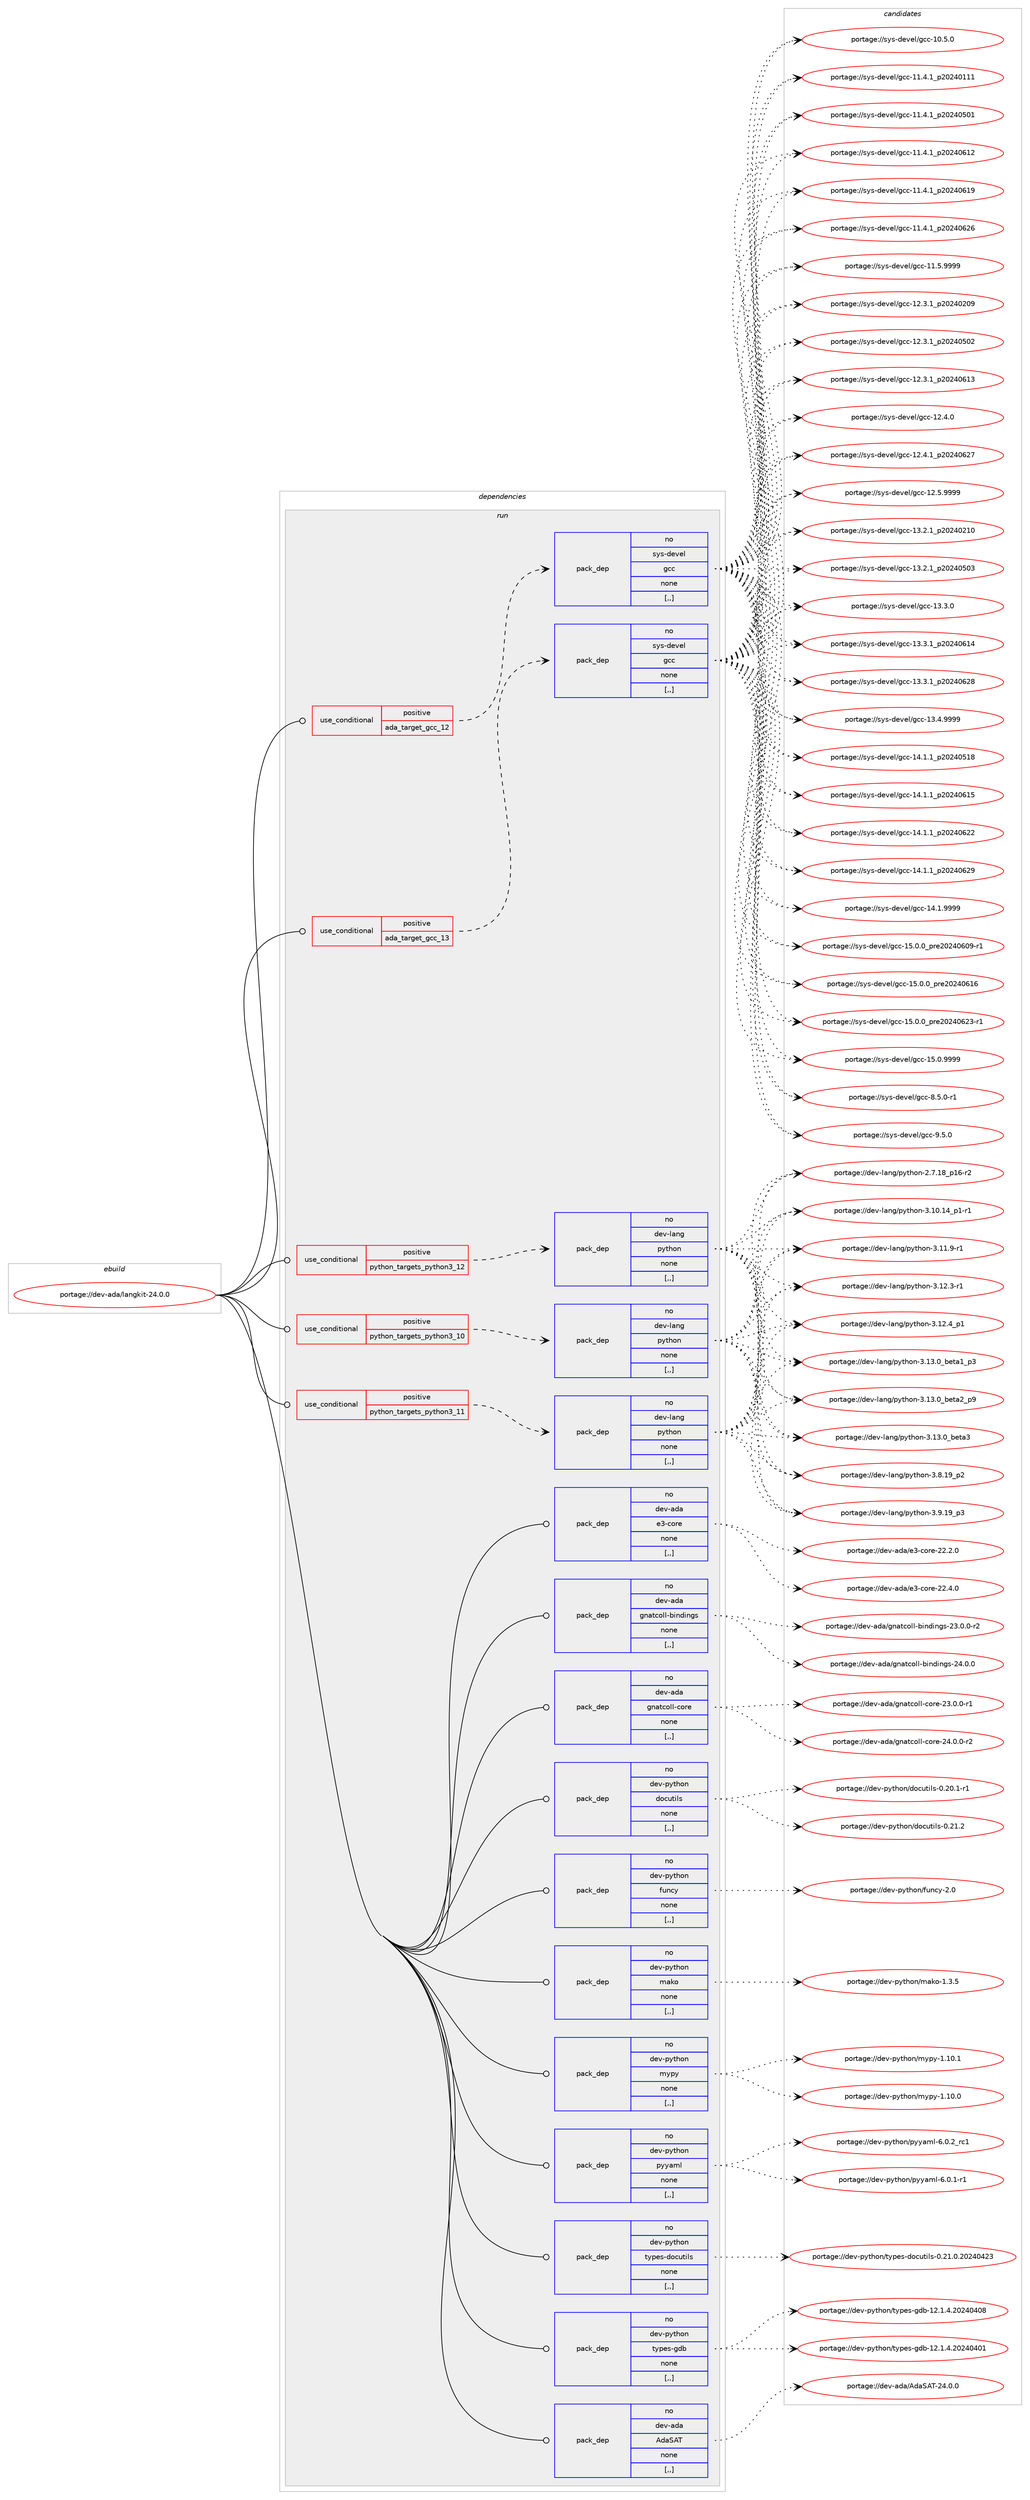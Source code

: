 digraph prolog {

# *************
# Graph options
# *************

newrank=true;
concentrate=true;
compound=true;
graph [rankdir=LR,fontname=Helvetica,fontsize=10,ranksep=1.5];#, ranksep=2.5, nodesep=0.2];
edge  [arrowhead=vee];
node  [fontname=Helvetica,fontsize=10];

# **********
# The ebuild
# **********

subgraph cluster_leftcol {
color=gray;
rank=same;
label=<<i>ebuild</i>>;
id [label="portage://dev-ada/langkit-24.0.0", color=red, width=4, href="../dev-ada/langkit-24.0.0.svg"];
}

# ****************
# The dependencies
# ****************

subgraph cluster_midcol {
color=gray;
label=<<i>dependencies</i>>;
subgraph cluster_compile {
fillcolor="#eeeeee";
style=filled;
label=<<i>compile</i>>;
}
subgraph cluster_compileandrun {
fillcolor="#eeeeee";
style=filled;
label=<<i>compile and run</i>>;
}
subgraph cluster_run {
fillcolor="#eeeeee";
style=filled;
label=<<i>run</i>>;
subgraph cond16151 {
dependency62562 [label=<<TABLE BORDER="0" CELLBORDER="1" CELLSPACING="0" CELLPADDING="4"><TR><TD ROWSPAN="3" CELLPADDING="10">use_conditional</TD></TR><TR><TD>positive</TD></TR><TR><TD>ada_target_gcc_12</TD></TR></TABLE>>, shape=none, color=red];
subgraph pack45520 {
dependency62563 [label=<<TABLE BORDER="0" CELLBORDER="1" CELLSPACING="0" CELLPADDING="4" WIDTH="220"><TR><TD ROWSPAN="6" CELLPADDING="30">pack_dep</TD></TR><TR><TD WIDTH="110">no</TD></TR><TR><TD>sys-devel</TD></TR><TR><TD>gcc</TD></TR><TR><TD>none</TD></TR><TR><TD>[,,]</TD></TR></TABLE>>, shape=none, color=blue];
}
dependency62562:e -> dependency62563:w [weight=20,style="dashed",arrowhead="vee"];
}
id:e -> dependency62562:w [weight=20,style="solid",arrowhead="odot"];
subgraph cond16152 {
dependency62564 [label=<<TABLE BORDER="0" CELLBORDER="1" CELLSPACING="0" CELLPADDING="4"><TR><TD ROWSPAN="3" CELLPADDING="10">use_conditional</TD></TR><TR><TD>positive</TD></TR><TR><TD>ada_target_gcc_13</TD></TR></TABLE>>, shape=none, color=red];
subgraph pack45521 {
dependency62565 [label=<<TABLE BORDER="0" CELLBORDER="1" CELLSPACING="0" CELLPADDING="4" WIDTH="220"><TR><TD ROWSPAN="6" CELLPADDING="30">pack_dep</TD></TR><TR><TD WIDTH="110">no</TD></TR><TR><TD>sys-devel</TD></TR><TR><TD>gcc</TD></TR><TR><TD>none</TD></TR><TR><TD>[,,]</TD></TR></TABLE>>, shape=none, color=blue];
}
dependency62564:e -> dependency62565:w [weight=20,style="dashed",arrowhead="vee"];
}
id:e -> dependency62564:w [weight=20,style="solid",arrowhead="odot"];
subgraph cond16153 {
dependency62566 [label=<<TABLE BORDER="0" CELLBORDER="1" CELLSPACING="0" CELLPADDING="4"><TR><TD ROWSPAN="3" CELLPADDING="10">use_conditional</TD></TR><TR><TD>positive</TD></TR><TR><TD>python_targets_python3_10</TD></TR></TABLE>>, shape=none, color=red];
subgraph pack45522 {
dependency62567 [label=<<TABLE BORDER="0" CELLBORDER="1" CELLSPACING="0" CELLPADDING="4" WIDTH="220"><TR><TD ROWSPAN="6" CELLPADDING="30">pack_dep</TD></TR><TR><TD WIDTH="110">no</TD></TR><TR><TD>dev-lang</TD></TR><TR><TD>python</TD></TR><TR><TD>none</TD></TR><TR><TD>[,,]</TD></TR></TABLE>>, shape=none, color=blue];
}
dependency62566:e -> dependency62567:w [weight=20,style="dashed",arrowhead="vee"];
}
id:e -> dependency62566:w [weight=20,style="solid",arrowhead="odot"];
subgraph cond16154 {
dependency62568 [label=<<TABLE BORDER="0" CELLBORDER="1" CELLSPACING="0" CELLPADDING="4"><TR><TD ROWSPAN="3" CELLPADDING="10">use_conditional</TD></TR><TR><TD>positive</TD></TR><TR><TD>python_targets_python3_11</TD></TR></TABLE>>, shape=none, color=red];
subgraph pack45523 {
dependency62569 [label=<<TABLE BORDER="0" CELLBORDER="1" CELLSPACING="0" CELLPADDING="4" WIDTH="220"><TR><TD ROWSPAN="6" CELLPADDING="30">pack_dep</TD></TR><TR><TD WIDTH="110">no</TD></TR><TR><TD>dev-lang</TD></TR><TR><TD>python</TD></TR><TR><TD>none</TD></TR><TR><TD>[,,]</TD></TR></TABLE>>, shape=none, color=blue];
}
dependency62568:e -> dependency62569:w [weight=20,style="dashed",arrowhead="vee"];
}
id:e -> dependency62568:w [weight=20,style="solid",arrowhead="odot"];
subgraph cond16155 {
dependency62570 [label=<<TABLE BORDER="0" CELLBORDER="1" CELLSPACING="0" CELLPADDING="4"><TR><TD ROWSPAN="3" CELLPADDING="10">use_conditional</TD></TR><TR><TD>positive</TD></TR><TR><TD>python_targets_python3_12</TD></TR></TABLE>>, shape=none, color=red];
subgraph pack45524 {
dependency62571 [label=<<TABLE BORDER="0" CELLBORDER="1" CELLSPACING="0" CELLPADDING="4" WIDTH="220"><TR><TD ROWSPAN="6" CELLPADDING="30">pack_dep</TD></TR><TR><TD WIDTH="110">no</TD></TR><TR><TD>dev-lang</TD></TR><TR><TD>python</TD></TR><TR><TD>none</TD></TR><TR><TD>[,,]</TD></TR></TABLE>>, shape=none, color=blue];
}
dependency62570:e -> dependency62571:w [weight=20,style="dashed",arrowhead="vee"];
}
id:e -> dependency62570:w [weight=20,style="solid",arrowhead="odot"];
subgraph pack45525 {
dependency62572 [label=<<TABLE BORDER="0" CELLBORDER="1" CELLSPACING="0" CELLPADDING="4" WIDTH="220"><TR><TD ROWSPAN="6" CELLPADDING="30">pack_dep</TD></TR><TR><TD WIDTH="110">no</TD></TR><TR><TD>dev-ada</TD></TR><TR><TD>AdaSAT</TD></TR><TR><TD>none</TD></TR><TR><TD>[,,]</TD></TR></TABLE>>, shape=none, color=blue];
}
id:e -> dependency62572:w [weight=20,style="solid",arrowhead="odot"];
subgraph pack45526 {
dependency62573 [label=<<TABLE BORDER="0" CELLBORDER="1" CELLSPACING="0" CELLPADDING="4" WIDTH="220"><TR><TD ROWSPAN="6" CELLPADDING="30">pack_dep</TD></TR><TR><TD WIDTH="110">no</TD></TR><TR><TD>dev-ada</TD></TR><TR><TD>e3-core</TD></TR><TR><TD>none</TD></TR><TR><TD>[,,]</TD></TR></TABLE>>, shape=none, color=blue];
}
id:e -> dependency62573:w [weight=20,style="solid",arrowhead="odot"];
subgraph pack45527 {
dependency62574 [label=<<TABLE BORDER="0" CELLBORDER="1" CELLSPACING="0" CELLPADDING="4" WIDTH="220"><TR><TD ROWSPAN="6" CELLPADDING="30">pack_dep</TD></TR><TR><TD WIDTH="110">no</TD></TR><TR><TD>dev-ada</TD></TR><TR><TD>gnatcoll-bindings</TD></TR><TR><TD>none</TD></TR><TR><TD>[,,]</TD></TR></TABLE>>, shape=none, color=blue];
}
id:e -> dependency62574:w [weight=20,style="solid",arrowhead="odot"];
subgraph pack45528 {
dependency62575 [label=<<TABLE BORDER="0" CELLBORDER="1" CELLSPACING="0" CELLPADDING="4" WIDTH="220"><TR><TD ROWSPAN="6" CELLPADDING="30">pack_dep</TD></TR><TR><TD WIDTH="110">no</TD></TR><TR><TD>dev-ada</TD></TR><TR><TD>gnatcoll-core</TD></TR><TR><TD>none</TD></TR><TR><TD>[,,]</TD></TR></TABLE>>, shape=none, color=blue];
}
id:e -> dependency62575:w [weight=20,style="solid",arrowhead="odot"];
subgraph pack45529 {
dependency62576 [label=<<TABLE BORDER="0" CELLBORDER="1" CELLSPACING="0" CELLPADDING="4" WIDTH="220"><TR><TD ROWSPAN="6" CELLPADDING="30">pack_dep</TD></TR><TR><TD WIDTH="110">no</TD></TR><TR><TD>dev-python</TD></TR><TR><TD>docutils</TD></TR><TR><TD>none</TD></TR><TR><TD>[,,]</TD></TR></TABLE>>, shape=none, color=blue];
}
id:e -> dependency62576:w [weight=20,style="solid",arrowhead="odot"];
subgraph pack45530 {
dependency62577 [label=<<TABLE BORDER="0" CELLBORDER="1" CELLSPACING="0" CELLPADDING="4" WIDTH="220"><TR><TD ROWSPAN="6" CELLPADDING="30">pack_dep</TD></TR><TR><TD WIDTH="110">no</TD></TR><TR><TD>dev-python</TD></TR><TR><TD>funcy</TD></TR><TR><TD>none</TD></TR><TR><TD>[,,]</TD></TR></TABLE>>, shape=none, color=blue];
}
id:e -> dependency62577:w [weight=20,style="solid",arrowhead="odot"];
subgraph pack45531 {
dependency62578 [label=<<TABLE BORDER="0" CELLBORDER="1" CELLSPACING="0" CELLPADDING="4" WIDTH="220"><TR><TD ROWSPAN="6" CELLPADDING="30">pack_dep</TD></TR><TR><TD WIDTH="110">no</TD></TR><TR><TD>dev-python</TD></TR><TR><TD>mako</TD></TR><TR><TD>none</TD></TR><TR><TD>[,,]</TD></TR></TABLE>>, shape=none, color=blue];
}
id:e -> dependency62578:w [weight=20,style="solid",arrowhead="odot"];
subgraph pack45532 {
dependency62579 [label=<<TABLE BORDER="0" CELLBORDER="1" CELLSPACING="0" CELLPADDING="4" WIDTH="220"><TR><TD ROWSPAN="6" CELLPADDING="30">pack_dep</TD></TR><TR><TD WIDTH="110">no</TD></TR><TR><TD>dev-python</TD></TR><TR><TD>mypy</TD></TR><TR><TD>none</TD></TR><TR><TD>[,,]</TD></TR></TABLE>>, shape=none, color=blue];
}
id:e -> dependency62579:w [weight=20,style="solid",arrowhead="odot"];
subgraph pack45533 {
dependency62580 [label=<<TABLE BORDER="0" CELLBORDER="1" CELLSPACING="0" CELLPADDING="4" WIDTH="220"><TR><TD ROWSPAN="6" CELLPADDING="30">pack_dep</TD></TR><TR><TD WIDTH="110">no</TD></TR><TR><TD>dev-python</TD></TR><TR><TD>pyyaml</TD></TR><TR><TD>none</TD></TR><TR><TD>[,,]</TD></TR></TABLE>>, shape=none, color=blue];
}
id:e -> dependency62580:w [weight=20,style="solid",arrowhead="odot"];
subgraph pack45534 {
dependency62581 [label=<<TABLE BORDER="0" CELLBORDER="1" CELLSPACING="0" CELLPADDING="4" WIDTH="220"><TR><TD ROWSPAN="6" CELLPADDING="30">pack_dep</TD></TR><TR><TD WIDTH="110">no</TD></TR><TR><TD>dev-python</TD></TR><TR><TD>types-docutils</TD></TR><TR><TD>none</TD></TR><TR><TD>[,,]</TD></TR></TABLE>>, shape=none, color=blue];
}
id:e -> dependency62581:w [weight=20,style="solid",arrowhead="odot"];
subgraph pack45535 {
dependency62582 [label=<<TABLE BORDER="0" CELLBORDER="1" CELLSPACING="0" CELLPADDING="4" WIDTH="220"><TR><TD ROWSPAN="6" CELLPADDING="30">pack_dep</TD></TR><TR><TD WIDTH="110">no</TD></TR><TR><TD>dev-python</TD></TR><TR><TD>types-gdb</TD></TR><TR><TD>none</TD></TR><TR><TD>[,,]</TD></TR></TABLE>>, shape=none, color=blue];
}
id:e -> dependency62582:w [weight=20,style="solid",arrowhead="odot"];
}
}

# **************
# The candidates
# **************

subgraph cluster_choices {
rank=same;
color=gray;
label=<<i>candidates</i>>;

subgraph choice45520 {
color=black;
nodesep=1;
choice1151211154510010111810110847103999945494846534648 [label="portage://sys-devel/gcc-10.5.0", color=red, width=4,href="../sys-devel/gcc-10.5.0.svg"];
choice1151211154510010111810110847103999945494946524649951125048505248494949 [label="portage://sys-devel/gcc-11.4.1_p20240111", color=red, width=4,href="../sys-devel/gcc-11.4.1_p20240111.svg"];
choice1151211154510010111810110847103999945494946524649951125048505248534849 [label="portage://sys-devel/gcc-11.4.1_p20240501", color=red, width=4,href="../sys-devel/gcc-11.4.1_p20240501.svg"];
choice1151211154510010111810110847103999945494946524649951125048505248544950 [label="portage://sys-devel/gcc-11.4.1_p20240612", color=red, width=4,href="../sys-devel/gcc-11.4.1_p20240612.svg"];
choice1151211154510010111810110847103999945494946524649951125048505248544957 [label="portage://sys-devel/gcc-11.4.1_p20240619", color=red, width=4,href="../sys-devel/gcc-11.4.1_p20240619.svg"];
choice1151211154510010111810110847103999945494946524649951125048505248545054 [label="portage://sys-devel/gcc-11.4.1_p20240626", color=red, width=4,href="../sys-devel/gcc-11.4.1_p20240626.svg"];
choice1151211154510010111810110847103999945494946534657575757 [label="portage://sys-devel/gcc-11.5.9999", color=red, width=4,href="../sys-devel/gcc-11.5.9999.svg"];
choice1151211154510010111810110847103999945495046514649951125048505248504857 [label="portage://sys-devel/gcc-12.3.1_p20240209", color=red, width=4,href="../sys-devel/gcc-12.3.1_p20240209.svg"];
choice1151211154510010111810110847103999945495046514649951125048505248534850 [label="portage://sys-devel/gcc-12.3.1_p20240502", color=red, width=4,href="../sys-devel/gcc-12.3.1_p20240502.svg"];
choice1151211154510010111810110847103999945495046514649951125048505248544951 [label="portage://sys-devel/gcc-12.3.1_p20240613", color=red, width=4,href="../sys-devel/gcc-12.3.1_p20240613.svg"];
choice1151211154510010111810110847103999945495046524648 [label="portage://sys-devel/gcc-12.4.0", color=red, width=4,href="../sys-devel/gcc-12.4.0.svg"];
choice1151211154510010111810110847103999945495046524649951125048505248545055 [label="portage://sys-devel/gcc-12.4.1_p20240627", color=red, width=4,href="../sys-devel/gcc-12.4.1_p20240627.svg"];
choice1151211154510010111810110847103999945495046534657575757 [label="portage://sys-devel/gcc-12.5.9999", color=red, width=4,href="../sys-devel/gcc-12.5.9999.svg"];
choice1151211154510010111810110847103999945495146504649951125048505248504948 [label="portage://sys-devel/gcc-13.2.1_p20240210", color=red, width=4,href="../sys-devel/gcc-13.2.1_p20240210.svg"];
choice1151211154510010111810110847103999945495146504649951125048505248534851 [label="portage://sys-devel/gcc-13.2.1_p20240503", color=red, width=4,href="../sys-devel/gcc-13.2.1_p20240503.svg"];
choice1151211154510010111810110847103999945495146514648 [label="portage://sys-devel/gcc-13.3.0", color=red, width=4,href="../sys-devel/gcc-13.3.0.svg"];
choice1151211154510010111810110847103999945495146514649951125048505248544952 [label="portage://sys-devel/gcc-13.3.1_p20240614", color=red, width=4,href="../sys-devel/gcc-13.3.1_p20240614.svg"];
choice1151211154510010111810110847103999945495146514649951125048505248545056 [label="portage://sys-devel/gcc-13.3.1_p20240628", color=red, width=4,href="../sys-devel/gcc-13.3.1_p20240628.svg"];
choice1151211154510010111810110847103999945495146524657575757 [label="portage://sys-devel/gcc-13.4.9999", color=red, width=4,href="../sys-devel/gcc-13.4.9999.svg"];
choice1151211154510010111810110847103999945495246494649951125048505248534956 [label="portage://sys-devel/gcc-14.1.1_p20240518", color=red, width=4,href="../sys-devel/gcc-14.1.1_p20240518.svg"];
choice1151211154510010111810110847103999945495246494649951125048505248544953 [label="portage://sys-devel/gcc-14.1.1_p20240615", color=red, width=4,href="../sys-devel/gcc-14.1.1_p20240615.svg"];
choice1151211154510010111810110847103999945495246494649951125048505248545050 [label="portage://sys-devel/gcc-14.1.1_p20240622", color=red, width=4,href="../sys-devel/gcc-14.1.1_p20240622.svg"];
choice1151211154510010111810110847103999945495246494649951125048505248545057 [label="portage://sys-devel/gcc-14.1.1_p20240629", color=red, width=4,href="../sys-devel/gcc-14.1.1_p20240629.svg"];
choice1151211154510010111810110847103999945495246494657575757 [label="portage://sys-devel/gcc-14.1.9999", color=red, width=4,href="../sys-devel/gcc-14.1.9999.svg"];
choice11512111545100101118101108471039999454953464846489511211410150485052485448574511449 [label="portage://sys-devel/gcc-15.0.0_pre20240609-r1", color=red, width=4,href="../sys-devel/gcc-15.0.0_pre20240609-r1.svg"];
choice1151211154510010111810110847103999945495346484648951121141015048505248544954 [label="portage://sys-devel/gcc-15.0.0_pre20240616", color=red, width=4,href="../sys-devel/gcc-15.0.0_pre20240616.svg"];
choice11512111545100101118101108471039999454953464846489511211410150485052485450514511449 [label="portage://sys-devel/gcc-15.0.0_pre20240623-r1", color=red, width=4,href="../sys-devel/gcc-15.0.0_pre20240623-r1.svg"];
choice1151211154510010111810110847103999945495346484657575757 [label="portage://sys-devel/gcc-15.0.9999", color=red, width=4,href="../sys-devel/gcc-15.0.9999.svg"];
choice115121115451001011181011084710399994556465346484511449 [label="portage://sys-devel/gcc-8.5.0-r1", color=red, width=4,href="../sys-devel/gcc-8.5.0-r1.svg"];
choice11512111545100101118101108471039999455746534648 [label="portage://sys-devel/gcc-9.5.0", color=red, width=4,href="../sys-devel/gcc-9.5.0.svg"];
dependency62563:e -> choice1151211154510010111810110847103999945494846534648:w [style=dotted,weight="100"];
dependency62563:e -> choice1151211154510010111810110847103999945494946524649951125048505248494949:w [style=dotted,weight="100"];
dependency62563:e -> choice1151211154510010111810110847103999945494946524649951125048505248534849:w [style=dotted,weight="100"];
dependency62563:e -> choice1151211154510010111810110847103999945494946524649951125048505248544950:w [style=dotted,weight="100"];
dependency62563:e -> choice1151211154510010111810110847103999945494946524649951125048505248544957:w [style=dotted,weight="100"];
dependency62563:e -> choice1151211154510010111810110847103999945494946524649951125048505248545054:w [style=dotted,weight="100"];
dependency62563:e -> choice1151211154510010111810110847103999945494946534657575757:w [style=dotted,weight="100"];
dependency62563:e -> choice1151211154510010111810110847103999945495046514649951125048505248504857:w [style=dotted,weight="100"];
dependency62563:e -> choice1151211154510010111810110847103999945495046514649951125048505248534850:w [style=dotted,weight="100"];
dependency62563:e -> choice1151211154510010111810110847103999945495046514649951125048505248544951:w [style=dotted,weight="100"];
dependency62563:e -> choice1151211154510010111810110847103999945495046524648:w [style=dotted,weight="100"];
dependency62563:e -> choice1151211154510010111810110847103999945495046524649951125048505248545055:w [style=dotted,weight="100"];
dependency62563:e -> choice1151211154510010111810110847103999945495046534657575757:w [style=dotted,weight="100"];
dependency62563:e -> choice1151211154510010111810110847103999945495146504649951125048505248504948:w [style=dotted,weight="100"];
dependency62563:e -> choice1151211154510010111810110847103999945495146504649951125048505248534851:w [style=dotted,weight="100"];
dependency62563:e -> choice1151211154510010111810110847103999945495146514648:w [style=dotted,weight="100"];
dependency62563:e -> choice1151211154510010111810110847103999945495146514649951125048505248544952:w [style=dotted,weight="100"];
dependency62563:e -> choice1151211154510010111810110847103999945495146514649951125048505248545056:w [style=dotted,weight="100"];
dependency62563:e -> choice1151211154510010111810110847103999945495146524657575757:w [style=dotted,weight="100"];
dependency62563:e -> choice1151211154510010111810110847103999945495246494649951125048505248534956:w [style=dotted,weight="100"];
dependency62563:e -> choice1151211154510010111810110847103999945495246494649951125048505248544953:w [style=dotted,weight="100"];
dependency62563:e -> choice1151211154510010111810110847103999945495246494649951125048505248545050:w [style=dotted,weight="100"];
dependency62563:e -> choice1151211154510010111810110847103999945495246494649951125048505248545057:w [style=dotted,weight="100"];
dependency62563:e -> choice1151211154510010111810110847103999945495246494657575757:w [style=dotted,weight="100"];
dependency62563:e -> choice11512111545100101118101108471039999454953464846489511211410150485052485448574511449:w [style=dotted,weight="100"];
dependency62563:e -> choice1151211154510010111810110847103999945495346484648951121141015048505248544954:w [style=dotted,weight="100"];
dependency62563:e -> choice11512111545100101118101108471039999454953464846489511211410150485052485450514511449:w [style=dotted,weight="100"];
dependency62563:e -> choice1151211154510010111810110847103999945495346484657575757:w [style=dotted,weight="100"];
dependency62563:e -> choice115121115451001011181011084710399994556465346484511449:w [style=dotted,weight="100"];
dependency62563:e -> choice11512111545100101118101108471039999455746534648:w [style=dotted,weight="100"];
}
subgraph choice45521 {
color=black;
nodesep=1;
choice1151211154510010111810110847103999945494846534648 [label="portage://sys-devel/gcc-10.5.0", color=red, width=4,href="../sys-devel/gcc-10.5.0.svg"];
choice1151211154510010111810110847103999945494946524649951125048505248494949 [label="portage://sys-devel/gcc-11.4.1_p20240111", color=red, width=4,href="../sys-devel/gcc-11.4.1_p20240111.svg"];
choice1151211154510010111810110847103999945494946524649951125048505248534849 [label="portage://sys-devel/gcc-11.4.1_p20240501", color=red, width=4,href="../sys-devel/gcc-11.4.1_p20240501.svg"];
choice1151211154510010111810110847103999945494946524649951125048505248544950 [label="portage://sys-devel/gcc-11.4.1_p20240612", color=red, width=4,href="../sys-devel/gcc-11.4.1_p20240612.svg"];
choice1151211154510010111810110847103999945494946524649951125048505248544957 [label="portage://sys-devel/gcc-11.4.1_p20240619", color=red, width=4,href="../sys-devel/gcc-11.4.1_p20240619.svg"];
choice1151211154510010111810110847103999945494946524649951125048505248545054 [label="portage://sys-devel/gcc-11.4.1_p20240626", color=red, width=4,href="../sys-devel/gcc-11.4.1_p20240626.svg"];
choice1151211154510010111810110847103999945494946534657575757 [label="portage://sys-devel/gcc-11.5.9999", color=red, width=4,href="../sys-devel/gcc-11.5.9999.svg"];
choice1151211154510010111810110847103999945495046514649951125048505248504857 [label="portage://sys-devel/gcc-12.3.1_p20240209", color=red, width=4,href="../sys-devel/gcc-12.3.1_p20240209.svg"];
choice1151211154510010111810110847103999945495046514649951125048505248534850 [label="portage://sys-devel/gcc-12.3.1_p20240502", color=red, width=4,href="../sys-devel/gcc-12.3.1_p20240502.svg"];
choice1151211154510010111810110847103999945495046514649951125048505248544951 [label="portage://sys-devel/gcc-12.3.1_p20240613", color=red, width=4,href="../sys-devel/gcc-12.3.1_p20240613.svg"];
choice1151211154510010111810110847103999945495046524648 [label="portage://sys-devel/gcc-12.4.0", color=red, width=4,href="../sys-devel/gcc-12.4.0.svg"];
choice1151211154510010111810110847103999945495046524649951125048505248545055 [label="portage://sys-devel/gcc-12.4.1_p20240627", color=red, width=4,href="../sys-devel/gcc-12.4.1_p20240627.svg"];
choice1151211154510010111810110847103999945495046534657575757 [label="portage://sys-devel/gcc-12.5.9999", color=red, width=4,href="../sys-devel/gcc-12.5.9999.svg"];
choice1151211154510010111810110847103999945495146504649951125048505248504948 [label="portage://sys-devel/gcc-13.2.1_p20240210", color=red, width=4,href="../sys-devel/gcc-13.2.1_p20240210.svg"];
choice1151211154510010111810110847103999945495146504649951125048505248534851 [label="portage://sys-devel/gcc-13.2.1_p20240503", color=red, width=4,href="../sys-devel/gcc-13.2.1_p20240503.svg"];
choice1151211154510010111810110847103999945495146514648 [label="portage://sys-devel/gcc-13.3.0", color=red, width=4,href="../sys-devel/gcc-13.3.0.svg"];
choice1151211154510010111810110847103999945495146514649951125048505248544952 [label="portage://sys-devel/gcc-13.3.1_p20240614", color=red, width=4,href="../sys-devel/gcc-13.3.1_p20240614.svg"];
choice1151211154510010111810110847103999945495146514649951125048505248545056 [label="portage://sys-devel/gcc-13.3.1_p20240628", color=red, width=4,href="../sys-devel/gcc-13.3.1_p20240628.svg"];
choice1151211154510010111810110847103999945495146524657575757 [label="portage://sys-devel/gcc-13.4.9999", color=red, width=4,href="../sys-devel/gcc-13.4.9999.svg"];
choice1151211154510010111810110847103999945495246494649951125048505248534956 [label="portage://sys-devel/gcc-14.1.1_p20240518", color=red, width=4,href="../sys-devel/gcc-14.1.1_p20240518.svg"];
choice1151211154510010111810110847103999945495246494649951125048505248544953 [label="portage://sys-devel/gcc-14.1.1_p20240615", color=red, width=4,href="../sys-devel/gcc-14.1.1_p20240615.svg"];
choice1151211154510010111810110847103999945495246494649951125048505248545050 [label="portage://sys-devel/gcc-14.1.1_p20240622", color=red, width=4,href="../sys-devel/gcc-14.1.1_p20240622.svg"];
choice1151211154510010111810110847103999945495246494649951125048505248545057 [label="portage://sys-devel/gcc-14.1.1_p20240629", color=red, width=4,href="../sys-devel/gcc-14.1.1_p20240629.svg"];
choice1151211154510010111810110847103999945495246494657575757 [label="portage://sys-devel/gcc-14.1.9999", color=red, width=4,href="../sys-devel/gcc-14.1.9999.svg"];
choice11512111545100101118101108471039999454953464846489511211410150485052485448574511449 [label="portage://sys-devel/gcc-15.0.0_pre20240609-r1", color=red, width=4,href="../sys-devel/gcc-15.0.0_pre20240609-r1.svg"];
choice1151211154510010111810110847103999945495346484648951121141015048505248544954 [label="portage://sys-devel/gcc-15.0.0_pre20240616", color=red, width=4,href="../sys-devel/gcc-15.0.0_pre20240616.svg"];
choice11512111545100101118101108471039999454953464846489511211410150485052485450514511449 [label="portage://sys-devel/gcc-15.0.0_pre20240623-r1", color=red, width=4,href="../sys-devel/gcc-15.0.0_pre20240623-r1.svg"];
choice1151211154510010111810110847103999945495346484657575757 [label="portage://sys-devel/gcc-15.0.9999", color=red, width=4,href="../sys-devel/gcc-15.0.9999.svg"];
choice115121115451001011181011084710399994556465346484511449 [label="portage://sys-devel/gcc-8.5.0-r1", color=red, width=4,href="../sys-devel/gcc-8.5.0-r1.svg"];
choice11512111545100101118101108471039999455746534648 [label="portage://sys-devel/gcc-9.5.0", color=red, width=4,href="../sys-devel/gcc-9.5.0.svg"];
dependency62565:e -> choice1151211154510010111810110847103999945494846534648:w [style=dotted,weight="100"];
dependency62565:e -> choice1151211154510010111810110847103999945494946524649951125048505248494949:w [style=dotted,weight="100"];
dependency62565:e -> choice1151211154510010111810110847103999945494946524649951125048505248534849:w [style=dotted,weight="100"];
dependency62565:e -> choice1151211154510010111810110847103999945494946524649951125048505248544950:w [style=dotted,weight="100"];
dependency62565:e -> choice1151211154510010111810110847103999945494946524649951125048505248544957:w [style=dotted,weight="100"];
dependency62565:e -> choice1151211154510010111810110847103999945494946524649951125048505248545054:w [style=dotted,weight="100"];
dependency62565:e -> choice1151211154510010111810110847103999945494946534657575757:w [style=dotted,weight="100"];
dependency62565:e -> choice1151211154510010111810110847103999945495046514649951125048505248504857:w [style=dotted,weight="100"];
dependency62565:e -> choice1151211154510010111810110847103999945495046514649951125048505248534850:w [style=dotted,weight="100"];
dependency62565:e -> choice1151211154510010111810110847103999945495046514649951125048505248544951:w [style=dotted,weight="100"];
dependency62565:e -> choice1151211154510010111810110847103999945495046524648:w [style=dotted,weight="100"];
dependency62565:e -> choice1151211154510010111810110847103999945495046524649951125048505248545055:w [style=dotted,weight="100"];
dependency62565:e -> choice1151211154510010111810110847103999945495046534657575757:w [style=dotted,weight="100"];
dependency62565:e -> choice1151211154510010111810110847103999945495146504649951125048505248504948:w [style=dotted,weight="100"];
dependency62565:e -> choice1151211154510010111810110847103999945495146504649951125048505248534851:w [style=dotted,weight="100"];
dependency62565:e -> choice1151211154510010111810110847103999945495146514648:w [style=dotted,weight="100"];
dependency62565:e -> choice1151211154510010111810110847103999945495146514649951125048505248544952:w [style=dotted,weight="100"];
dependency62565:e -> choice1151211154510010111810110847103999945495146514649951125048505248545056:w [style=dotted,weight="100"];
dependency62565:e -> choice1151211154510010111810110847103999945495146524657575757:w [style=dotted,weight="100"];
dependency62565:e -> choice1151211154510010111810110847103999945495246494649951125048505248534956:w [style=dotted,weight="100"];
dependency62565:e -> choice1151211154510010111810110847103999945495246494649951125048505248544953:w [style=dotted,weight="100"];
dependency62565:e -> choice1151211154510010111810110847103999945495246494649951125048505248545050:w [style=dotted,weight="100"];
dependency62565:e -> choice1151211154510010111810110847103999945495246494649951125048505248545057:w [style=dotted,weight="100"];
dependency62565:e -> choice1151211154510010111810110847103999945495246494657575757:w [style=dotted,weight="100"];
dependency62565:e -> choice11512111545100101118101108471039999454953464846489511211410150485052485448574511449:w [style=dotted,weight="100"];
dependency62565:e -> choice1151211154510010111810110847103999945495346484648951121141015048505248544954:w [style=dotted,weight="100"];
dependency62565:e -> choice11512111545100101118101108471039999454953464846489511211410150485052485450514511449:w [style=dotted,weight="100"];
dependency62565:e -> choice1151211154510010111810110847103999945495346484657575757:w [style=dotted,weight="100"];
dependency62565:e -> choice115121115451001011181011084710399994556465346484511449:w [style=dotted,weight="100"];
dependency62565:e -> choice11512111545100101118101108471039999455746534648:w [style=dotted,weight="100"];
}
subgraph choice45522 {
color=black;
nodesep=1;
choice100101118451089711010347112121116104111110455046554649569511249544511450 [label="portage://dev-lang/python-2.7.18_p16-r2", color=red, width=4,href="../dev-lang/python-2.7.18_p16-r2.svg"];
choice100101118451089711010347112121116104111110455146494846495295112494511449 [label="portage://dev-lang/python-3.10.14_p1-r1", color=red, width=4,href="../dev-lang/python-3.10.14_p1-r1.svg"];
choice100101118451089711010347112121116104111110455146494946574511449 [label="portage://dev-lang/python-3.11.9-r1", color=red, width=4,href="../dev-lang/python-3.11.9-r1.svg"];
choice100101118451089711010347112121116104111110455146495046514511449 [label="portage://dev-lang/python-3.12.3-r1", color=red, width=4,href="../dev-lang/python-3.12.3-r1.svg"];
choice100101118451089711010347112121116104111110455146495046529511249 [label="portage://dev-lang/python-3.12.4_p1", color=red, width=4,href="../dev-lang/python-3.12.4_p1.svg"];
choice10010111845108971101034711212111610411111045514649514648959810111697499511251 [label="portage://dev-lang/python-3.13.0_beta1_p3", color=red, width=4,href="../dev-lang/python-3.13.0_beta1_p3.svg"];
choice10010111845108971101034711212111610411111045514649514648959810111697509511257 [label="portage://dev-lang/python-3.13.0_beta2_p9", color=red, width=4,href="../dev-lang/python-3.13.0_beta2_p9.svg"];
choice1001011184510897110103471121211161041111104551464951464895981011169751 [label="portage://dev-lang/python-3.13.0_beta3", color=red, width=4,href="../dev-lang/python-3.13.0_beta3.svg"];
choice100101118451089711010347112121116104111110455146564649579511250 [label="portage://dev-lang/python-3.8.19_p2", color=red, width=4,href="../dev-lang/python-3.8.19_p2.svg"];
choice100101118451089711010347112121116104111110455146574649579511251 [label="portage://dev-lang/python-3.9.19_p3", color=red, width=4,href="../dev-lang/python-3.9.19_p3.svg"];
dependency62567:e -> choice100101118451089711010347112121116104111110455046554649569511249544511450:w [style=dotted,weight="100"];
dependency62567:e -> choice100101118451089711010347112121116104111110455146494846495295112494511449:w [style=dotted,weight="100"];
dependency62567:e -> choice100101118451089711010347112121116104111110455146494946574511449:w [style=dotted,weight="100"];
dependency62567:e -> choice100101118451089711010347112121116104111110455146495046514511449:w [style=dotted,weight="100"];
dependency62567:e -> choice100101118451089711010347112121116104111110455146495046529511249:w [style=dotted,weight="100"];
dependency62567:e -> choice10010111845108971101034711212111610411111045514649514648959810111697499511251:w [style=dotted,weight="100"];
dependency62567:e -> choice10010111845108971101034711212111610411111045514649514648959810111697509511257:w [style=dotted,weight="100"];
dependency62567:e -> choice1001011184510897110103471121211161041111104551464951464895981011169751:w [style=dotted,weight="100"];
dependency62567:e -> choice100101118451089711010347112121116104111110455146564649579511250:w [style=dotted,weight="100"];
dependency62567:e -> choice100101118451089711010347112121116104111110455146574649579511251:w [style=dotted,weight="100"];
}
subgraph choice45523 {
color=black;
nodesep=1;
choice100101118451089711010347112121116104111110455046554649569511249544511450 [label="portage://dev-lang/python-2.7.18_p16-r2", color=red, width=4,href="../dev-lang/python-2.7.18_p16-r2.svg"];
choice100101118451089711010347112121116104111110455146494846495295112494511449 [label="portage://dev-lang/python-3.10.14_p1-r1", color=red, width=4,href="../dev-lang/python-3.10.14_p1-r1.svg"];
choice100101118451089711010347112121116104111110455146494946574511449 [label="portage://dev-lang/python-3.11.9-r1", color=red, width=4,href="../dev-lang/python-3.11.9-r1.svg"];
choice100101118451089711010347112121116104111110455146495046514511449 [label="portage://dev-lang/python-3.12.3-r1", color=red, width=4,href="../dev-lang/python-3.12.3-r1.svg"];
choice100101118451089711010347112121116104111110455146495046529511249 [label="portage://dev-lang/python-3.12.4_p1", color=red, width=4,href="../dev-lang/python-3.12.4_p1.svg"];
choice10010111845108971101034711212111610411111045514649514648959810111697499511251 [label="portage://dev-lang/python-3.13.0_beta1_p3", color=red, width=4,href="../dev-lang/python-3.13.0_beta1_p3.svg"];
choice10010111845108971101034711212111610411111045514649514648959810111697509511257 [label="portage://dev-lang/python-3.13.0_beta2_p9", color=red, width=4,href="../dev-lang/python-3.13.0_beta2_p9.svg"];
choice1001011184510897110103471121211161041111104551464951464895981011169751 [label="portage://dev-lang/python-3.13.0_beta3", color=red, width=4,href="../dev-lang/python-3.13.0_beta3.svg"];
choice100101118451089711010347112121116104111110455146564649579511250 [label="portage://dev-lang/python-3.8.19_p2", color=red, width=4,href="../dev-lang/python-3.8.19_p2.svg"];
choice100101118451089711010347112121116104111110455146574649579511251 [label="portage://dev-lang/python-3.9.19_p3", color=red, width=4,href="../dev-lang/python-3.9.19_p3.svg"];
dependency62569:e -> choice100101118451089711010347112121116104111110455046554649569511249544511450:w [style=dotted,weight="100"];
dependency62569:e -> choice100101118451089711010347112121116104111110455146494846495295112494511449:w [style=dotted,weight="100"];
dependency62569:e -> choice100101118451089711010347112121116104111110455146494946574511449:w [style=dotted,weight="100"];
dependency62569:e -> choice100101118451089711010347112121116104111110455146495046514511449:w [style=dotted,weight="100"];
dependency62569:e -> choice100101118451089711010347112121116104111110455146495046529511249:w [style=dotted,weight="100"];
dependency62569:e -> choice10010111845108971101034711212111610411111045514649514648959810111697499511251:w [style=dotted,weight="100"];
dependency62569:e -> choice10010111845108971101034711212111610411111045514649514648959810111697509511257:w [style=dotted,weight="100"];
dependency62569:e -> choice1001011184510897110103471121211161041111104551464951464895981011169751:w [style=dotted,weight="100"];
dependency62569:e -> choice100101118451089711010347112121116104111110455146564649579511250:w [style=dotted,weight="100"];
dependency62569:e -> choice100101118451089711010347112121116104111110455146574649579511251:w [style=dotted,weight="100"];
}
subgraph choice45524 {
color=black;
nodesep=1;
choice100101118451089711010347112121116104111110455046554649569511249544511450 [label="portage://dev-lang/python-2.7.18_p16-r2", color=red, width=4,href="../dev-lang/python-2.7.18_p16-r2.svg"];
choice100101118451089711010347112121116104111110455146494846495295112494511449 [label="portage://dev-lang/python-3.10.14_p1-r1", color=red, width=4,href="../dev-lang/python-3.10.14_p1-r1.svg"];
choice100101118451089711010347112121116104111110455146494946574511449 [label="portage://dev-lang/python-3.11.9-r1", color=red, width=4,href="../dev-lang/python-3.11.9-r1.svg"];
choice100101118451089711010347112121116104111110455146495046514511449 [label="portage://dev-lang/python-3.12.3-r1", color=red, width=4,href="../dev-lang/python-3.12.3-r1.svg"];
choice100101118451089711010347112121116104111110455146495046529511249 [label="portage://dev-lang/python-3.12.4_p1", color=red, width=4,href="../dev-lang/python-3.12.4_p1.svg"];
choice10010111845108971101034711212111610411111045514649514648959810111697499511251 [label="portage://dev-lang/python-3.13.0_beta1_p3", color=red, width=4,href="../dev-lang/python-3.13.0_beta1_p3.svg"];
choice10010111845108971101034711212111610411111045514649514648959810111697509511257 [label="portage://dev-lang/python-3.13.0_beta2_p9", color=red, width=4,href="../dev-lang/python-3.13.0_beta2_p9.svg"];
choice1001011184510897110103471121211161041111104551464951464895981011169751 [label="portage://dev-lang/python-3.13.0_beta3", color=red, width=4,href="../dev-lang/python-3.13.0_beta3.svg"];
choice100101118451089711010347112121116104111110455146564649579511250 [label="portage://dev-lang/python-3.8.19_p2", color=red, width=4,href="../dev-lang/python-3.8.19_p2.svg"];
choice100101118451089711010347112121116104111110455146574649579511251 [label="portage://dev-lang/python-3.9.19_p3", color=red, width=4,href="../dev-lang/python-3.9.19_p3.svg"];
dependency62571:e -> choice100101118451089711010347112121116104111110455046554649569511249544511450:w [style=dotted,weight="100"];
dependency62571:e -> choice100101118451089711010347112121116104111110455146494846495295112494511449:w [style=dotted,weight="100"];
dependency62571:e -> choice100101118451089711010347112121116104111110455146494946574511449:w [style=dotted,weight="100"];
dependency62571:e -> choice100101118451089711010347112121116104111110455146495046514511449:w [style=dotted,weight="100"];
dependency62571:e -> choice100101118451089711010347112121116104111110455146495046529511249:w [style=dotted,weight="100"];
dependency62571:e -> choice10010111845108971101034711212111610411111045514649514648959810111697499511251:w [style=dotted,weight="100"];
dependency62571:e -> choice10010111845108971101034711212111610411111045514649514648959810111697509511257:w [style=dotted,weight="100"];
dependency62571:e -> choice1001011184510897110103471121211161041111104551464951464895981011169751:w [style=dotted,weight="100"];
dependency62571:e -> choice100101118451089711010347112121116104111110455146564649579511250:w [style=dotted,weight="100"];
dependency62571:e -> choice100101118451089711010347112121116104111110455146574649579511251:w [style=dotted,weight="100"];
}
subgraph choice45525 {
color=black;
nodesep=1;
choice10010111845971009747651009783658445505246484648 [label="portage://dev-ada/AdaSAT-24.0.0", color=red, width=4,href="../dev-ada/AdaSAT-24.0.0.svg"];
dependency62572:e -> choice10010111845971009747651009783658445505246484648:w [style=dotted,weight="100"];
}
subgraph choice45526 {
color=black;
nodesep=1;
choice1001011184597100974710151459911111410145505046504648 [label="portage://dev-ada/e3-core-22.2.0", color=red, width=4,href="../dev-ada/e3-core-22.2.0.svg"];
choice1001011184597100974710151459911111410145505046524648 [label="portage://dev-ada/e3-core-22.4.0", color=red, width=4,href="../dev-ada/e3-core-22.4.0.svg"];
dependency62573:e -> choice1001011184597100974710151459911111410145505046504648:w [style=dotted,weight="100"];
dependency62573:e -> choice1001011184597100974710151459911111410145505046524648:w [style=dotted,weight="100"];
}
subgraph choice45527 {
color=black;
nodesep=1;
choice1001011184597100974710311097116991111081084598105110100105110103115455051464846484511450 [label="portage://dev-ada/gnatcoll-bindings-23.0.0-r2", color=red, width=4,href="../dev-ada/gnatcoll-bindings-23.0.0-r2.svg"];
choice100101118459710097471031109711699111108108459810511010010511010311545505246484648 [label="portage://dev-ada/gnatcoll-bindings-24.0.0", color=red, width=4,href="../dev-ada/gnatcoll-bindings-24.0.0.svg"];
dependency62574:e -> choice1001011184597100974710311097116991111081084598105110100105110103115455051464846484511450:w [style=dotted,weight="100"];
dependency62574:e -> choice100101118459710097471031109711699111108108459810511010010511010311545505246484648:w [style=dotted,weight="100"];
}
subgraph choice45528 {
color=black;
nodesep=1;
choice1001011184597100974710311097116991111081084599111114101455051464846484511449 [label="portage://dev-ada/gnatcoll-core-23.0.0-r1", color=red, width=4,href="../dev-ada/gnatcoll-core-23.0.0-r1.svg"];
choice1001011184597100974710311097116991111081084599111114101455052464846484511450 [label="portage://dev-ada/gnatcoll-core-24.0.0-r2", color=red, width=4,href="../dev-ada/gnatcoll-core-24.0.0-r2.svg"];
dependency62575:e -> choice1001011184597100974710311097116991111081084599111114101455051464846484511449:w [style=dotted,weight="100"];
dependency62575:e -> choice1001011184597100974710311097116991111081084599111114101455052464846484511450:w [style=dotted,weight="100"];
}
subgraph choice45529 {
color=black;
nodesep=1;
choice100101118451121211161041111104710011199117116105108115454846504846494511449 [label="portage://dev-python/docutils-0.20.1-r1", color=red, width=4,href="../dev-python/docutils-0.20.1-r1.svg"];
choice10010111845112121116104111110471001119911711610510811545484650494650 [label="portage://dev-python/docutils-0.21.2", color=red, width=4,href="../dev-python/docutils-0.21.2.svg"];
dependency62576:e -> choice100101118451121211161041111104710011199117116105108115454846504846494511449:w [style=dotted,weight="100"];
dependency62576:e -> choice10010111845112121116104111110471001119911711610510811545484650494650:w [style=dotted,weight="100"];
}
subgraph choice45530 {
color=black;
nodesep=1;
choice10010111845112121116104111110471021171109912145504648 [label="portage://dev-python/funcy-2.0", color=red, width=4,href="../dev-python/funcy-2.0.svg"];
dependency62577:e -> choice10010111845112121116104111110471021171109912145504648:w [style=dotted,weight="100"];
}
subgraph choice45531 {
color=black;
nodesep=1;
choice100101118451121211161041111104710997107111454946514653 [label="portage://dev-python/mako-1.3.5", color=red, width=4,href="../dev-python/mako-1.3.5.svg"];
dependency62578:e -> choice100101118451121211161041111104710997107111454946514653:w [style=dotted,weight="100"];
}
subgraph choice45532 {
color=black;
nodesep=1;
choice100101118451121211161041111104710912111212145494649484648 [label="portage://dev-python/mypy-1.10.0", color=red, width=4,href="../dev-python/mypy-1.10.0.svg"];
choice100101118451121211161041111104710912111212145494649484649 [label="portage://dev-python/mypy-1.10.1", color=red, width=4,href="../dev-python/mypy-1.10.1.svg"];
dependency62579:e -> choice100101118451121211161041111104710912111212145494649484648:w [style=dotted,weight="100"];
dependency62579:e -> choice100101118451121211161041111104710912111212145494649484649:w [style=dotted,weight="100"];
}
subgraph choice45533 {
color=black;
nodesep=1;
choice1001011184511212111610411111047112121121971091084554464846494511449 [label="portage://dev-python/pyyaml-6.0.1-r1", color=red, width=4,href="../dev-python/pyyaml-6.0.1-r1.svg"];
choice100101118451121211161041111104711212112197109108455446484650951149949 [label="portage://dev-python/pyyaml-6.0.2_rc1", color=red, width=4,href="../dev-python/pyyaml-6.0.2_rc1.svg"];
dependency62580:e -> choice1001011184511212111610411111047112121121971091084554464846494511449:w [style=dotted,weight="100"];
dependency62580:e -> choice100101118451121211161041111104711212112197109108455446484650951149949:w [style=dotted,weight="100"];
}
subgraph choice45534 {
color=black;
nodesep=1;
choice1001011184511212111610411111047116121112101115451001119911711610510811545484650494648465048505248525051 [label="portage://dev-python/types-docutils-0.21.0.20240423", color=red, width=4,href="../dev-python/types-docutils-0.21.0.20240423.svg"];
dependency62581:e -> choice1001011184511212111610411111047116121112101115451001119911711610510811545484650494648465048505248525051:w [style=dotted,weight="100"];
}
subgraph choice45535 {
color=black;
nodesep=1;
choice1001011184511212111610411111047116121112101115451031009845495046494652465048505248524849 [label="portage://dev-python/types-gdb-12.1.4.20240401", color=red, width=4,href="../dev-python/types-gdb-12.1.4.20240401.svg"];
choice1001011184511212111610411111047116121112101115451031009845495046494652465048505248524856 [label="portage://dev-python/types-gdb-12.1.4.20240408", color=red, width=4,href="../dev-python/types-gdb-12.1.4.20240408.svg"];
dependency62582:e -> choice1001011184511212111610411111047116121112101115451031009845495046494652465048505248524849:w [style=dotted,weight="100"];
dependency62582:e -> choice1001011184511212111610411111047116121112101115451031009845495046494652465048505248524856:w [style=dotted,weight="100"];
}
}

}
